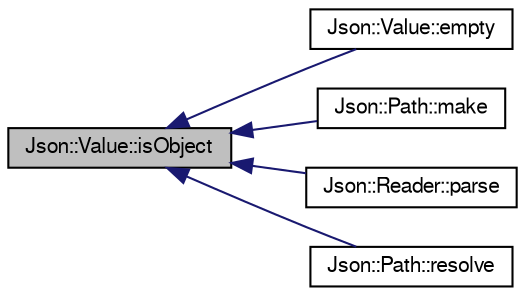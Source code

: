 digraph "Json::Value::isObject"
{
  edge [fontname="FreeSans",fontsize="10",labelfontname="FreeSans",labelfontsize="10"];
  node [fontname="FreeSans",fontsize="10",shape=record];
  rankdir="LR";
  Node1 [label="Json::Value::isObject",height=0.2,width=0.4,color="black", fillcolor="grey75", style="filled" fontcolor="black"];
  Node1 -> Node2 [dir="back",color="midnightblue",fontsize="10",style="solid",fontname="FreeSans"];
  Node2 [label="Json::Value::empty",height=0.2,width=0.4,color="black", fillcolor="white", style="filled",URL="$class_json_1_1_value.html#a99c42d3ff8495dad1e91b43e66553c36",tooltip="Return true if empty array, empty object, or null; otherwise, false. "];
  Node1 -> Node3 [dir="back",color="midnightblue",fontsize="10",style="solid",fontname="FreeSans"];
  Node3 [label="Json::Path::make",height=0.2,width=0.4,color="black", fillcolor="white", style="filled",URL="$class_json_1_1_path.html#a5289901fc58ad1fdca1de7fb5a0b620c",tooltip="Creates the &quot;path&quot; to access the specified node and returns a reference on the node. "];
  Node1 -> Node4 [dir="back",color="midnightblue",fontsize="10",style="solid",fontname="FreeSans"];
  Node4 [label="Json::Reader::parse",height=0.2,width=0.4,color="black", fillcolor="white", style="filled",URL="$class_json_1_1_reader.html#ac71ef2b64c7c27b062052e692af3fb32",tooltip="Read a Value from a JSON document. "];
  Node1 -> Node5 [dir="back",color="midnightblue",fontsize="10",style="solid",fontname="FreeSans"];
  Node5 [label="Json::Path::resolve",height=0.2,width=0.4,color="black", fillcolor="white", style="filled",URL="$class_json_1_1_path.html#ae1d05fa985a6ee3c57f2b8ed186b5982"];
}
